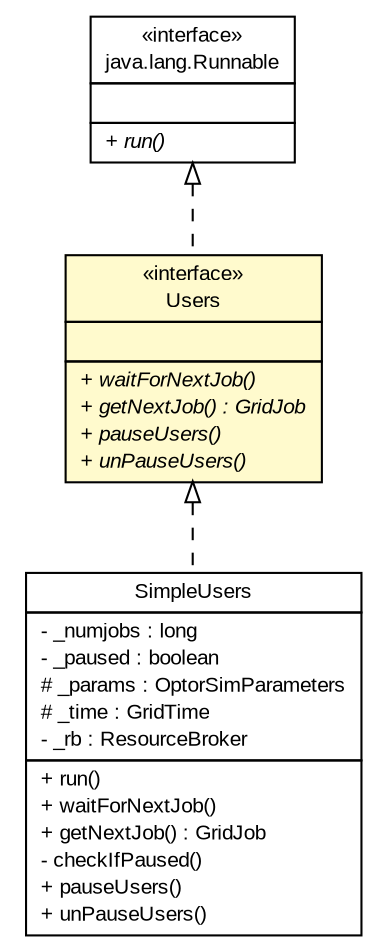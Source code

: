 #!/usr/local/bin/dot
#
# Class diagram 
# Generated by UMLGraph version R5_7_2-3-gee82a7 (http://www.umlgraph.org/)
#

digraph G {
	edge [fontname="arial",fontsize=10,labelfontname="arial",labelfontsize=10];
	node [fontname="arial",fontsize=10,shape=plaintext];
	nodesep=0.25;
	ranksep=0.5;
	// org.edg.data.replication.optorsim.Users
	c11067 [label=<<table title="org.edg.data.replication.optorsim.Users" border="0" cellborder="1" cellspacing="0" cellpadding="2" port="p" bgcolor="lemonChiffon" href="./Users.html">
		<tr><td><table border="0" cellspacing="0" cellpadding="1">
<tr><td align="center" balign="center"> &#171;interface&#187; </td></tr>
<tr><td align="center" balign="center"> Users </td></tr>
		</table></td></tr>
		<tr><td><table border="0" cellspacing="0" cellpadding="1">
<tr><td align="left" balign="left">  </td></tr>
		</table></td></tr>
		<tr><td><table border="0" cellspacing="0" cellpadding="1">
<tr><td align="left" balign="left"><font face="arial italic" point-size="10.0"> + waitForNextJob() </font></td></tr>
<tr><td align="left" balign="left"><font face="arial italic" point-size="10.0"> + getNextJob() : GridJob </font></td></tr>
<tr><td align="left" balign="left"><font face="arial italic" point-size="10.0"> + pauseUsers() </font></td></tr>
<tr><td align="left" balign="left"><font face="arial italic" point-size="10.0"> + unPauseUsers() </font></td></tr>
		</table></td></tr>
		</table>>, URL="./Users.html", fontname="arial", fontcolor="black", fontsize=10.0];
	// org.edg.data.replication.optorsim.SimpleUsers
	c11071 [label=<<table title="org.edg.data.replication.optorsim.SimpleUsers" border="0" cellborder="1" cellspacing="0" cellpadding="2" port="p" href="./SimpleUsers.html">
		<tr><td><table border="0" cellspacing="0" cellpadding="1">
<tr><td align="center" balign="center"> SimpleUsers </td></tr>
		</table></td></tr>
		<tr><td><table border="0" cellspacing="0" cellpadding="1">
<tr><td align="left" balign="left"> - _numjobs : long </td></tr>
<tr><td align="left" balign="left"> - _paused : boolean </td></tr>
<tr><td align="left" balign="left"> # _params : OptorSimParameters </td></tr>
<tr><td align="left" balign="left"> # _time : GridTime </td></tr>
<tr><td align="left" balign="left"> - _rb : ResourceBroker </td></tr>
		</table></td></tr>
		<tr><td><table border="0" cellspacing="0" cellpadding="1">
<tr><td align="left" balign="left"> + run() </td></tr>
<tr><td align="left" balign="left"> + waitForNextJob() </td></tr>
<tr><td align="left" balign="left"> + getNextJob() : GridJob </td></tr>
<tr><td align="left" balign="left"> - checkIfPaused() </td></tr>
<tr><td align="left" balign="left"> + pauseUsers() </td></tr>
<tr><td align="left" balign="left"> + unPauseUsers() </td></tr>
		</table></td></tr>
		</table>>, URL="./SimpleUsers.html", fontname="arial", fontcolor="black", fontsize=10.0];
	//org.edg.data.replication.optorsim.Users implements java.lang.Runnable
	c11168:p -> c11067:p [dir=back,arrowtail=empty,style=dashed];
	//org.edg.data.replication.optorsim.SimpleUsers implements org.edg.data.replication.optorsim.Users
	c11067:p -> c11071:p [dir=back,arrowtail=empty,style=dashed];
	// java.lang.Runnable
	c11168 [label=<<table title="java.lang.Runnable" border="0" cellborder="1" cellspacing="0" cellpadding="2" port="p" href="http://java.sun.com/j2se/1.4.2/docs/api/java/lang/Runnable.html">
		<tr><td><table border="0" cellspacing="0" cellpadding="1">
<tr><td align="center" balign="center"> &#171;interface&#187; </td></tr>
<tr><td align="center" balign="center"> java.lang.Runnable </td></tr>
		</table></td></tr>
		<tr><td><table border="0" cellspacing="0" cellpadding="1">
<tr><td align="left" balign="left">  </td></tr>
		</table></td></tr>
		<tr><td><table border="0" cellspacing="0" cellpadding="1">
<tr><td align="left" balign="left"><font face="arial italic" point-size="10.0"> + run() </font></td></tr>
		</table></td></tr>
		</table>>, URL="http://java.sun.com/j2se/1.4.2/docs/api/java/lang/Runnable.html", fontname="arial", fontcolor="black", fontsize=10.0];
}

